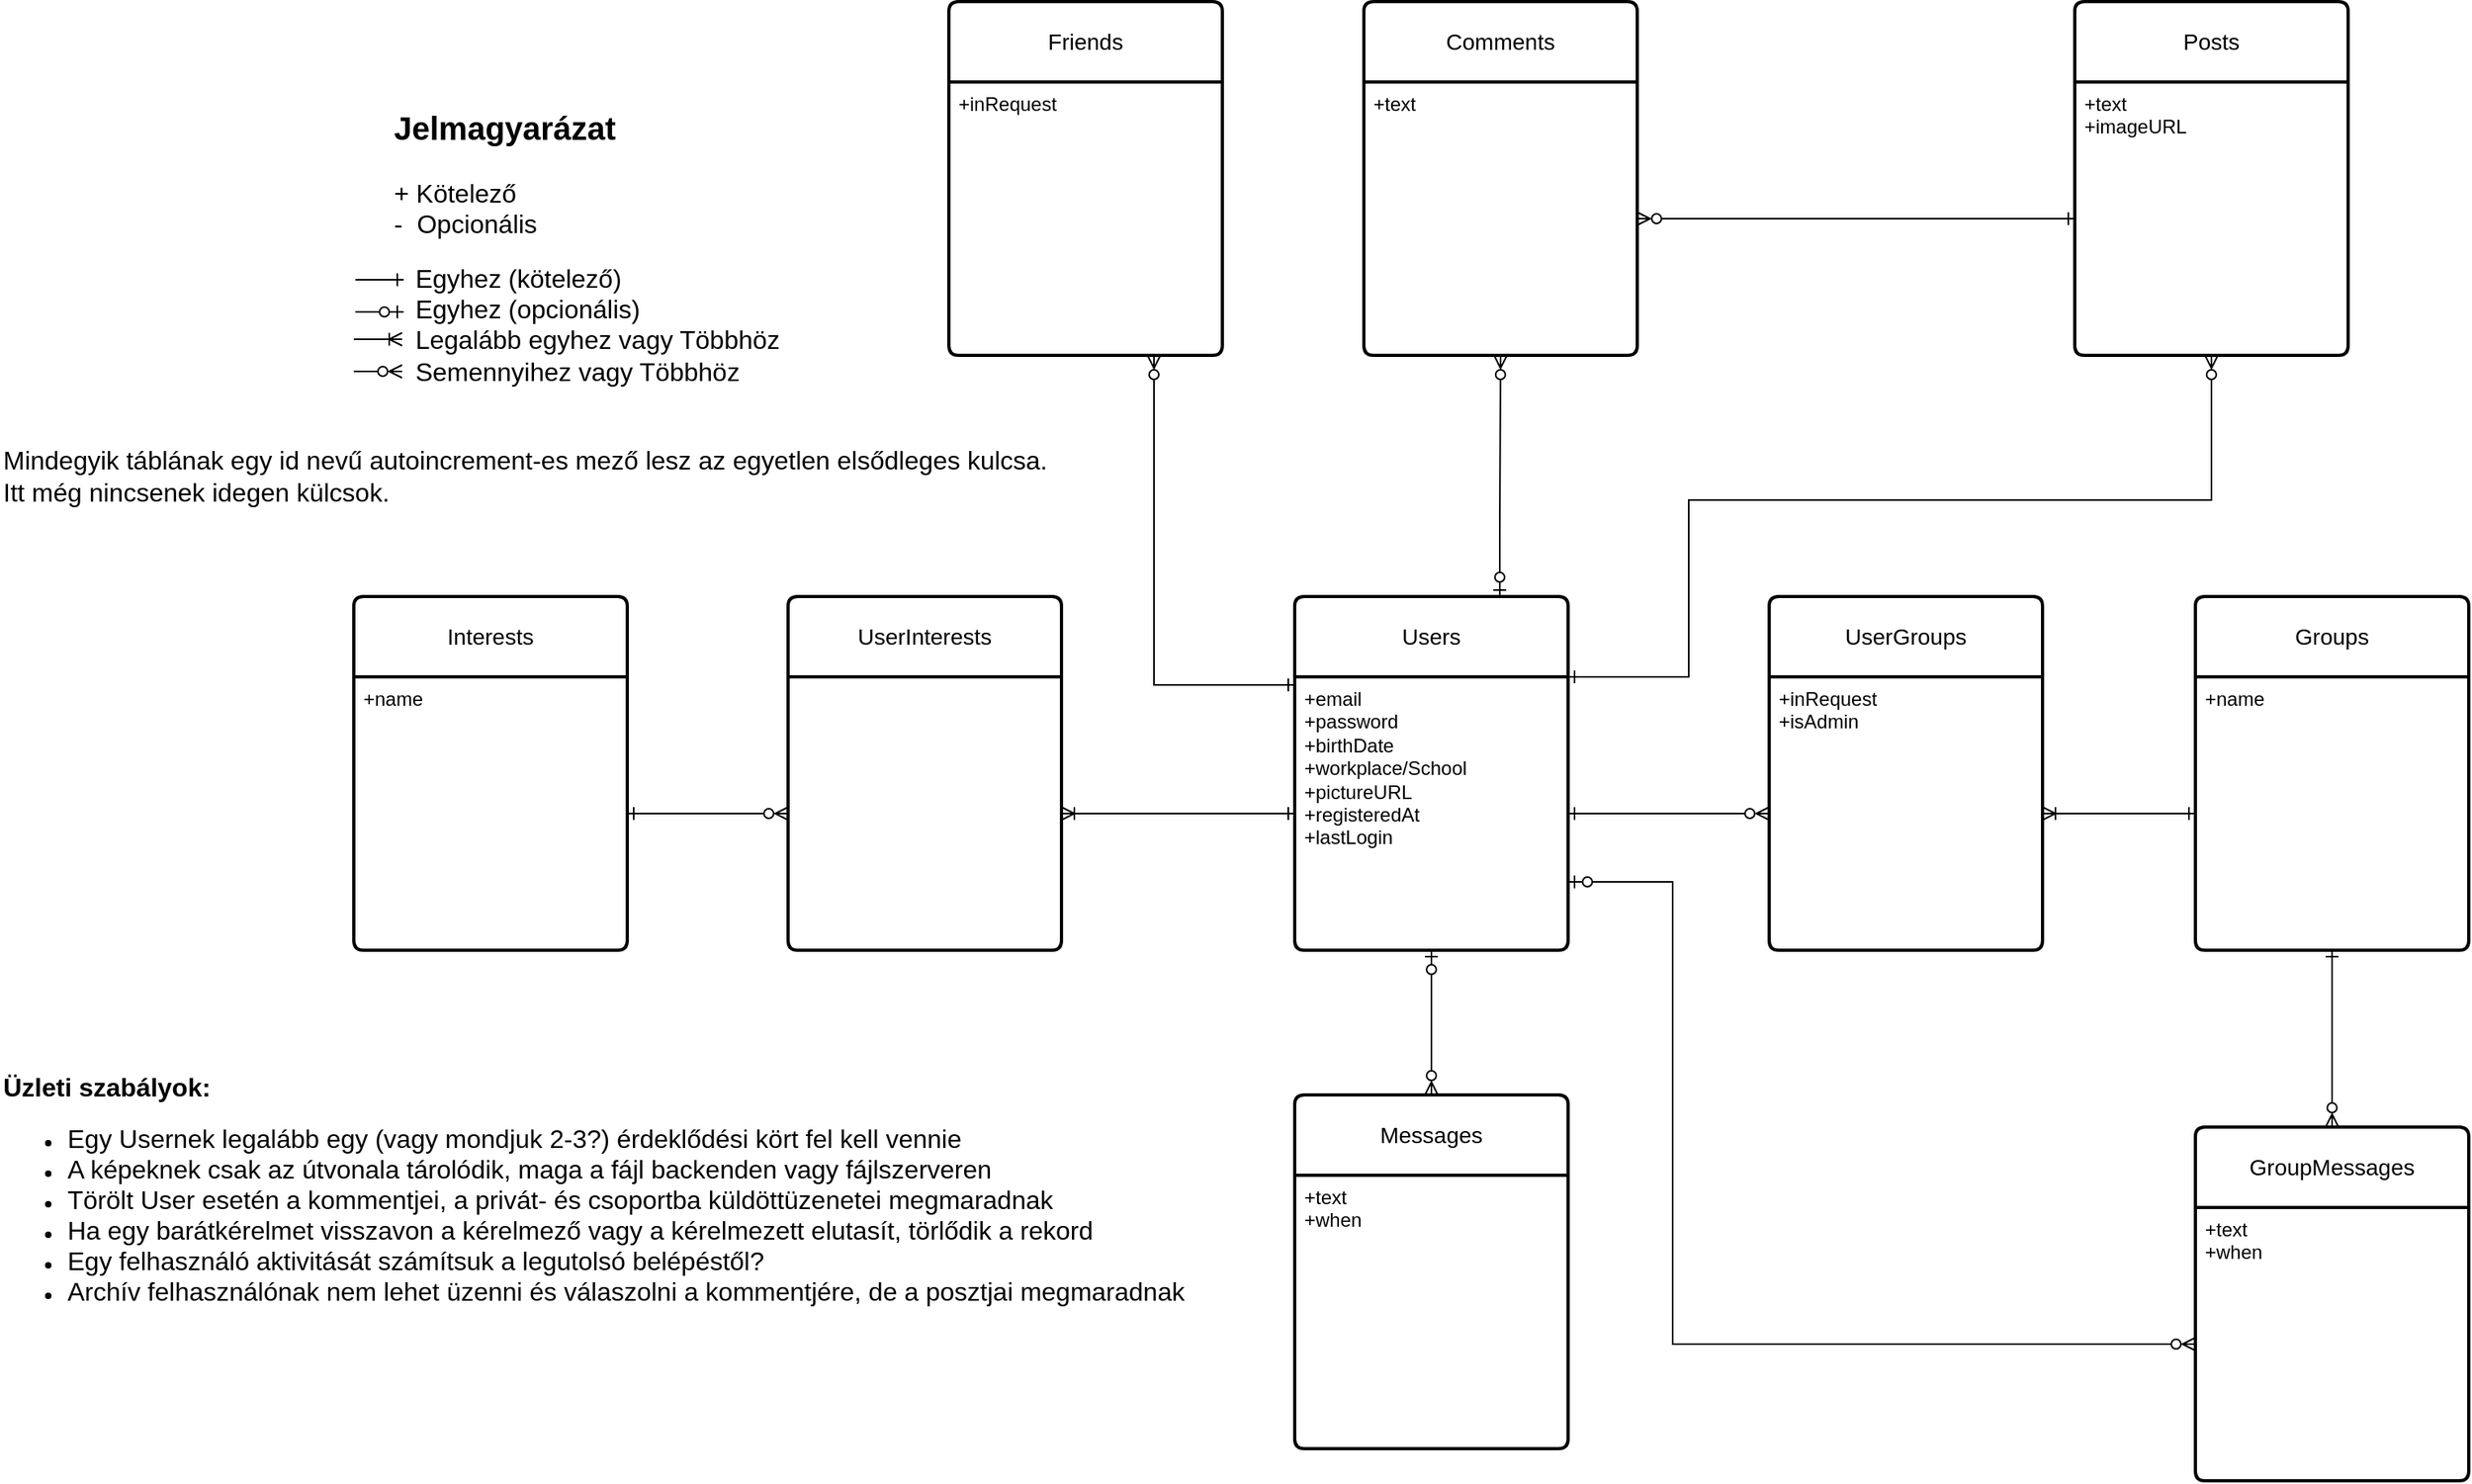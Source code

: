 <mxfile version="26.0.16">
  <diagram name="Page-1" id="oT31sWGPtNYfXmp9Y-5n">
    <mxGraphModel dx="1050" dy="671" grid="1" gridSize="10" guides="1" tooltips="1" connect="1" arrows="1" fold="1" page="1" pageScale="1" pageWidth="2339" pageHeight="3300" math="0" shadow="0">
      <root>
        <mxCell id="0" />
        <mxCell id="1" parent="0" />
        <mxCell id="cMFdGNPmEgqyX-TFYU6J-50" style="edgeStyle=orthogonalEdgeStyle;rounded=0;orthogonalLoop=1;jettySize=auto;html=1;entryX=0.5;entryY=1;entryDx=0;entryDy=0;endArrow=ERzeroToMany;endFill=0;startArrow=ERzeroToOne;startFill=0;exitX=0.75;exitY=0;exitDx=0;exitDy=0;" parent="1" source="cMFdGNPmEgqyX-TFYU6J-1" target="cMFdGNPmEgqyX-TFYU6J-48" edge="1">
          <mxGeometry relative="1" as="geometry">
            <Array as="points">
              <mxPoint x="1113" y="510" />
              <mxPoint x="1113" y="510" />
              <mxPoint x="1113" y="400" />
            </Array>
            <mxPoint x="1115" y="530" as="sourcePoint" />
          </mxGeometry>
        </mxCell>
        <mxCell id="cMFdGNPmEgqyX-TFYU6J-1" value="Users" style="swimlane;childLayout=stackLayout;horizontal=1;startSize=50;horizontalStack=0;rounded=1;fontSize=14;fontStyle=0;strokeWidth=2;resizeParent=0;resizeLast=1;shadow=0;dashed=0;align=center;arcSize=4;whiteSpace=wrap;html=1;" parent="1" vertex="1">
          <mxGeometry x="985" y="550" width="170" height="220" as="geometry" />
        </mxCell>
        <mxCell id="cMFdGNPmEgqyX-TFYU6J-2" value="&lt;div&gt;+email&lt;/div&gt;&lt;div&gt;+password&lt;/div&gt;&lt;div&gt;+birthDate&lt;/div&gt;&lt;div&gt;+workplace/School&lt;/div&gt;&lt;div&gt;+pictureURL&lt;/div&gt;&lt;div&gt;+registeredAt&lt;/div&gt;&lt;div&gt;+lastLogin&lt;/div&gt;" style="align=left;strokeColor=none;fillColor=none;spacingLeft=4;fontSize=12;verticalAlign=top;resizable=0;rotatable=0;part=1;html=1;" parent="cMFdGNPmEgqyX-TFYU6J-1" vertex="1">
          <mxGeometry y="50" width="170" height="170" as="geometry" />
        </mxCell>
        <mxCell id="cMFdGNPmEgqyX-TFYU6J-3" value="&lt;b&gt;&lt;font style=&quot;font-size: 20px;&quot;&gt;Jelmagyarázat&lt;/font&gt;&lt;/b&gt;&lt;div&gt;&lt;div&gt;&lt;font style=&quot;font-size: 16px;&quot;&gt;&lt;br&gt;&lt;/font&gt;&lt;/div&gt;&lt;div&gt;&lt;font style=&quot;font-size: 16px;&quot;&gt;+ Kötelező&lt;/font&gt;&lt;/div&gt;&lt;div&gt;&lt;font style=&quot;font-size: 16px;&quot;&gt;-&amp;nbsp; Opcionális&lt;/font&gt;&lt;/div&gt;&lt;/div&gt;&lt;div&gt;&lt;br&gt;&lt;/div&gt;&lt;div&gt;&lt;font style=&quot;font-size: 16px;&quot;&gt;&amp;nbsp; &amp;nbsp;Egyhez (kötelező)&lt;/font&gt;&lt;/div&gt;&lt;div&gt;&lt;font style=&quot;font-size: 16px;&quot;&gt;&amp;nbsp; &amp;nbsp;Egyhez (opcionális)&lt;/font&gt;&lt;/div&gt;&lt;div&gt;&lt;font style=&quot;font-size: 16px;&quot;&gt;&amp;nbsp; &amp;nbsp;Legalább egyhez vagy Többhöz&lt;/font&gt;&lt;/div&gt;&lt;div&gt;&lt;font style=&quot;font-size: 16px;&quot;&gt;&amp;nbsp; &amp;nbsp;Semennyihez vagy Többhöz&lt;/font&gt;&lt;/div&gt;" style="text;html=1;align=left;verticalAlign=top;whiteSpace=wrap;rounded=0;" parent="1" vertex="1">
          <mxGeometry x="423" y="240" width="260" height="190" as="geometry" />
        </mxCell>
        <mxCell id="cMFdGNPmEgqyX-TFYU6J-4" value="Interests" style="swimlane;childLayout=stackLayout;horizontal=1;startSize=50;horizontalStack=0;rounded=1;fontSize=14;fontStyle=0;strokeWidth=2;resizeParent=0;resizeLast=1;shadow=0;dashed=0;align=center;arcSize=4;whiteSpace=wrap;html=1;" parent="1" vertex="1">
          <mxGeometry x="400" y="550" width="170" height="220" as="geometry" />
        </mxCell>
        <mxCell id="cMFdGNPmEgqyX-TFYU6J-5" value="&lt;div&gt;&lt;span style=&quot;background-color: transparent; color: light-dark(rgb(0, 0, 0), rgb(255, 255, 255));&quot;&gt;+name&lt;/span&gt;&lt;/div&gt;" style="align=left;strokeColor=none;fillColor=none;spacingLeft=4;fontSize=12;verticalAlign=top;resizable=0;rotatable=0;part=1;html=1;" parent="cMFdGNPmEgqyX-TFYU6J-4" vertex="1">
          <mxGeometry y="50" width="170" height="170" as="geometry" />
        </mxCell>
        <mxCell id="cMFdGNPmEgqyX-TFYU6J-8" value="Groups" style="swimlane;childLayout=stackLayout;horizontal=1;startSize=50;horizontalStack=0;rounded=1;fontSize=14;fontStyle=0;strokeWidth=2;resizeParent=0;resizeLast=1;shadow=0;dashed=0;align=center;arcSize=4;whiteSpace=wrap;html=1;" parent="1" vertex="1">
          <mxGeometry x="1545" y="550" width="170" height="220" as="geometry" />
        </mxCell>
        <mxCell id="cMFdGNPmEgqyX-TFYU6J-9" value="&lt;div&gt;+name&lt;/div&gt;" style="align=left;strokeColor=none;fillColor=none;spacingLeft=4;fontSize=12;verticalAlign=top;resizable=0;rotatable=0;part=1;html=1;" parent="cMFdGNPmEgqyX-TFYU6J-8" vertex="1">
          <mxGeometry y="50" width="170" height="170" as="geometry" />
        </mxCell>
        <mxCell id="cMFdGNPmEgqyX-TFYU6J-10" value="UserInterests" style="swimlane;childLayout=stackLayout;horizontal=1;startSize=50;horizontalStack=0;rounded=1;fontSize=14;fontStyle=0;strokeWidth=2;resizeParent=0;resizeLast=1;shadow=0;dashed=0;align=center;arcSize=4;whiteSpace=wrap;html=1;" parent="1" vertex="1">
          <mxGeometry x="670" y="550" width="170" height="220" as="geometry" />
        </mxCell>
        <mxCell id="4mh4LBJBygJEmKizw9Rb-2" value="&amp;nbsp;" style="align=left;strokeColor=none;fillColor=none;spacingLeft=4;fontSize=12;verticalAlign=top;resizable=0;rotatable=0;part=1;html=1;" parent="cMFdGNPmEgqyX-TFYU6J-10" vertex="1">
          <mxGeometry y="50" width="170" height="170" as="geometry" />
        </mxCell>
        <mxCell id="cMFdGNPmEgqyX-TFYU6J-12" style="edgeStyle=orthogonalEdgeStyle;rounded=0;orthogonalLoop=1;jettySize=auto;html=1;exitX=1;exitY=0.5;exitDx=0;exitDy=0;endArrow=ERzeroToMany;endFill=0;startArrow=ERone;startFill=0;entryX=0;entryY=0.5;entryDx=0;entryDy=0;" parent="1" source="cMFdGNPmEgqyX-TFYU6J-5" target="4mh4LBJBygJEmKizw9Rb-2" edge="1">
          <mxGeometry relative="1" as="geometry">
            <mxPoint x="650" y="720" as="targetPoint" />
          </mxGeometry>
        </mxCell>
        <mxCell id="cMFdGNPmEgqyX-TFYU6J-13" style="edgeStyle=orthogonalEdgeStyle;rounded=0;orthogonalLoop=1;jettySize=auto;html=1;entryX=0;entryY=0.5;entryDx=0;entryDy=0;endArrow=ERone;endFill=0;startArrow=ERoneToMany;startFill=0;exitX=1;exitY=0.5;exitDx=0;exitDy=0;" parent="1" source="4mh4LBJBygJEmKizw9Rb-2" target="cMFdGNPmEgqyX-TFYU6J-2" edge="1">
          <mxGeometry relative="1" as="geometry">
            <mxPoint x="830" y="700" as="sourcePoint" />
          </mxGeometry>
        </mxCell>
        <mxCell id="cMFdGNPmEgqyX-TFYU6J-14" value="UserGroups" style="swimlane;childLayout=stackLayout;horizontal=1;startSize=50;horizontalStack=0;rounded=1;fontSize=14;fontStyle=0;strokeWidth=2;resizeParent=0;resizeLast=1;shadow=0;dashed=0;align=center;arcSize=4;whiteSpace=wrap;html=1;" parent="1" vertex="1">
          <mxGeometry x="1280" y="550" width="170" height="220" as="geometry" />
        </mxCell>
        <mxCell id="cMFdGNPmEgqyX-TFYU6J-15" value="&lt;div&gt;&lt;span style=&quot;background-color: transparent; color: light-dark(rgb(0, 0, 0), rgb(255, 255, 255));&quot;&gt;+inRequest&lt;/span&gt;&lt;/div&gt;&lt;div&gt;+isAdmin&lt;/div&gt;" style="align=left;strokeColor=none;fillColor=none;spacingLeft=4;fontSize=12;verticalAlign=top;resizable=0;rotatable=0;part=1;html=1;" parent="cMFdGNPmEgqyX-TFYU6J-14" vertex="1">
          <mxGeometry y="50" width="170" height="170" as="geometry" />
        </mxCell>
        <mxCell id="cMFdGNPmEgqyX-TFYU6J-16" style="edgeStyle=orthogonalEdgeStyle;rounded=0;orthogonalLoop=1;jettySize=auto;html=1;exitX=1;exitY=0.5;exitDx=0;exitDy=0;entryX=0;entryY=0.5;entryDx=0;entryDy=0;endArrow=ERzeroToMany;endFill=0;startArrow=ERone;startFill=0;" parent="1" source="cMFdGNPmEgqyX-TFYU6J-2" target="cMFdGNPmEgqyX-TFYU6J-15" edge="1">
          <mxGeometry relative="1" as="geometry" />
        </mxCell>
        <mxCell id="cMFdGNPmEgqyX-TFYU6J-17" style="edgeStyle=orthogonalEdgeStyle;rounded=0;orthogonalLoop=1;jettySize=auto;html=1;exitX=1;exitY=0.5;exitDx=0;exitDy=0;entryX=0;entryY=0.5;entryDx=0;entryDy=0;endArrow=ERone;endFill=0;startArrow=ERoneToMany;startFill=0;" parent="1" source="cMFdGNPmEgqyX-TFYU6J-15" target="cMFdGNPmEgqyX-TFYU6J-9" edge="1">
          <mxGeometry relative="1" as="geometry" />
        </mxCell>
        <mxCell id="cMFdGNPmEgqyX-TFYU6J-18" value="Messages" style="swimlane;childLayout=stackLayout;horizontal=1;startSize=50;horizontalStack=0;rounded=1;fontSize=14;fontStyle=0;strokeWidth=2;resizeParent=0;resizeLast=1;shadow=0;dashed=0;align=center;arcSize=4;whiteSpace=wrap;html=1;" parent="1" vertex="1">
          <mxGeometry x="985" y="860" width="170" height="220" as="geometry" />
        </mxCell>
        <mxCell id="cMFdGNPmEgqyX-TFYU6J-19" value="&lt;div&gt;&lt;span style=&quot;background-color: transparent; color: light-dark(rgb(0, 0, 0), rgb(255, 255, 255));&quot;&gt;+text&lt;/span&gt;&lt;/div&gt;&lt;div&gt;+when&lt;/div&gt;" style="align=left;strokeColor=none;fillColor=none;spacingLeft=4;fontSize=12;verticalAlign=top;resizable=0;rotatable=0;part=1;html=1;" parent="cMFdGNPmEgqyX-TFYU6J-18" vertex="1">
          <mxGeometry y="50" width="170" height="170" as="geometry" />
        </mxCell>
        <mxCell id="cMFdGNPmEgqyX-TFYU6J-21" style="edgeStyle=orthogonalEdgeStyle;rounded=0;orthogonalLoop=1;jettySize=auto;html=1;exitX=0.5;exitY=1;exitDx=0;exitDy=0;entryX=0.5;entryY=0;entryDx=0;entryDy=0;endArrow=ERzeroToMany;endFill=0;startArrow=ERzeroToOne;startFill=0;" parent="1" source="cMFdGNPmEgqyX-TFYU6J-2" target="cMFdGNPmEgqyX-TFYU6J-18" edge="1">
          <mxGeometry relative="1" as="geometry" />
        </mxCell>
        <mxCell id="cMFdGNPmEgqyX-TFYU6J-25" style="edgeStyle=orthogonalEdgeStyle;rounded=0;orthogonalLoop=1;jettySize=auto;html=1;entryX=0;entryY=0.25;entryDx=0;entryDy=0;endArrow=ERone;endFill=0;startArrow=ERzeroToMany;startFill=0;exitX=0.75;exitY=1;exitDx=0;exitDy=0;" parent="1" source="AOvrZORdw_qy19HnHVtG-3" target="cMFdGNPmEgqyX-TFYU6J-1" edge="1">
          <mxGeometry relative="1" as="geometry">
            <Array as="points">
              <mxPoint x="898" y="605" />
            </Array>
            <mxPoint x="940" y="470" as="sourcePoint" />
          </mxGeometry>
        </mxCell>
        <mxCell id="cMFdGNPmEgqyX-TFYU6J-26" value="Friends" style="swimlane;childLayout=stackLayout;horizontal=1;startSize=50;horizontalStack=0;rounded=1;fontSize=14;fontStyle=0;strokeWidth=2;resizeParent=0;resizeLast=1;shadow=0;dashed=0;align=center;arcSize=4;whiteSpace=wrap;html=1;" parent="1" vertex="1">
          <mxGeometry x="770" y="180" width="170" height="220" as="geometry" />
        </mxCell>
        <mxCell id="AOvrZORdw_qy19HnHVtG-3" value="&lt;div&gt;&lt;span style=&quot;background-color: transparent; color: light-dark(rgb(0, 0, 0), rgb(255, 255, 255));&quot;&gt;+inRequest&lt;/span&gt;&lt;/div&gt;" style="align=left;strokeColor=none;fillColor=none;spacingLeft=4;fontSize=12;verticalAlign=top;resizable=0;rotatable=0;part=1;html=1;" parent="cMFdGNPmEgqyX-TFYU6J-26" vertex="1">
          <mxGeometry y="50" width="170" height="170" as="geometry" />
        </mxCell>
        <mxCell id="cMFdGNPmEgqyX-TFYU6J-29" value="GroupMessages" style="swimlane;childLayout=stackLayout;horizontal=1;startSize=50;horizontalStack=0;rounded=1;fontSize=14;fontStyle=0;strokeWidth=2;resizeParent=0;resizeLast=1;shadow=0;dashed=0;align=center;arcSize=4;whiteSpace=wrap;html=1;" parent="1" vertex="1">
          <mxGeometry x="1545" y="880" width="170" height="220" as="geometry" />
        </mxCell>
        <mxCell id="cMFdGNPmEgqyX-TFYU6J-30" value="&lt;div&gt;+text&lt;/div&gt;&lt;div&gt;+when&lt;/div&gt;" style="align=left;strokeColor=none;fillColor=none;spacingLeft=4;fontSize=12;verticalAlign=top;resizable=0;rotatable=0;part=1;html=1;" parent="cMFdGNPmEgqyX-TFYU6J-29" vertex="1">
          <mxGeometry y="50" width="170" height="170" as="geometry" />
        </mxCell>
        <mxCell id="cMFdGNPmEgqyX-TFYU6J-31" style="edgeStyle=orthogonalEdgeStyle;rounded=0;orthogonalLoop=1;jettySize=auto;html=1;exitX=0.5;exitY=1;exitDx=0;exitDy=0;endArrow=ERzeroToMany;endFill=0;startArrow=ERone;startFill=0;entryX=0.5;entryY=0;entryDx=0;entryDy=0;" parent="1" source="cMFdGNPmEgqyX-TFYU6J-9" target="cMFdGNPmEgqyX-TFYU6J-29" edge="1">
          <mxGeometry relative="1" as="geometry">
            <mxPoint x="1705" y="920" as="targetPoint" />
          </mxGeometry>
        </mxCell>
        <mxCell id="cMFdGNPmEgqyX-TFYU6J-36" value="Posts" style="swimlane;childLayout=stackLayout;horizontal=1;startSize=50;horizontalStack=0;rounded=1;fontSize=14;fontStyle=0;strokeWidth=2;resizeParent=0;resizeLast=1;shadow=0;dashed=0;align=center;arcSize=4;whiteSpace=wrap;html=1;" parent="1" vertex="1">
          <mxGeometry x="1470" y="180" width="170" height="220" as="geometry" />
        </mxCell>
        <mxCell id="cMFdGNPmEgqyX-TFYU6J-37" value="&lt;div&gt;+text&lt;/div&gt;&lt;div&gt;+imageURL&lt;/div&gt;" style="align=left;strokeColor=none;fillColor=none;spacingLeft=4;fontSize=12;verticalAlign=top;resizable=0;rotatable=0;part=1;html=1;" parent="cMFdGNPmEgqyX-TFYU6J-36" vertex="1">
          <mxGeometry y="50" width="170" height="170" as="geometry" />
        </mxCell>
        <mxCell id="cMFdGNPmEgqyX-TFYU6J-44" style="edgeStyle=orthogonalEdgeStyle;rounded=0;orthogonalLoop=1;jettySize=auto;html=1;exitX=1;exitY=0;exitDx=0;exitDy=0;entryX=0.5;entryY=1;entryDx=0;entryDy=0;endArrow=ERzeroToMany;endFill=0;startArrow=ERone;startFill=0;" parent="1" source="cMFdGNPmEgqyX-TFYU6J-2" target="cMFdGNPmEgqyX-TFYU6J-37" edge="1">
          <mxGeometry relative="1" as="geometry">
            <Array as="points">
              <mxPoint x="1230" y="600" />
              <mxPoint x="1230" y="490" />
              <mxPoint x="1555" y="490" />
            </Array>
          </mxGeometry>
        </mxCell>
        <mxCell id="cMFdGNPmEgqyX-TFYU6J-47" value="Comments" style="swimlane;childLayout=stackLayout;horizontal=1;startSize=50;horizontalStack=0;rounded=1;fontSize=14;fontStyle=0;strokeWidth=2;resizeParent=0;resizeLast=1;shadow=0;dashed=0;align=center;arcSize=4;whiteSpace=wrap;html=1;" parent="1" vertex="1">
          <mxGeometry x="1028" y="180" width="170" height="220" as="geometry" />
        </mxCell>
        <mxCell id="cMFdGNPmEgqyX-TFYU6J-48" value="&lt;div&gt;&lt;span style=&quot;background-color: transparent; color: light-dark(rgb(0, 0, 0), rgb(255, 255, 255));&quot;&gt;+text&lt;/span&gt;&lt;/div&gt;" style="align=left;strokeColor=none;fillColor=none;spacingLeft=4;fontSize=12;verticalAlign=top;resizable=0;rotatable=0;part=1;html=1;" parent="cMFdGNPmEgqyX-TFYU6J-47" vertex="1">
          <mxGeometry y="50" width="170" height="170" as="geometry" />
        </mxCell>
        <mxCell id="cMFdGNPmEgqyX-TFYU6J-49" style="edgeStyle=orthogonalEdgeStyle;rounded=0;orthogonalLoop=1;jettySize=auto;html=1;exitX=1;exitY=0.5;exitDx=0;exitDy=0;entryX=0;entryY=0.5;entryDx=0;entryDy=0;endArrow=ERone;endFill=0;startArrow=ERzeroToMany;startFill=0;" parent="1" source="cMFdGNPmEgqyX-TFYU6J-48" target="cMFdGNPmEgqyX-TFYU6J-37" edge="1">
          <mxGeometry relative="1" as="geometry" />
        </mxCell>
        <mxCell id="4mh4LBJBygJEmKizw9Rb-1" style="edgeStyle=orthogonalEdgeStyle;rounded=0;orthogonalLoop=1;jettySize=auto;html=1;exitX=1;exitY=0.75;exitDx=0;exitDy=0;entryX=0;entryY=0.5;entryDx=0;entryDy=0;startArrow=ERzeroToOne;startFill=0;endArrow=ERzeroToMany;endFill=0;" parent="1" source="cMFdGNPmEgqyX-TFYU6J-2" target="cMFdGNPmEgqyX-TFYU6J-30" edge="1">
          <mxGeometry relative="1" as="geometry">
            <mxPoint x="1255" y="1170" as="targetPoint" />
            <Array as="points">
              <mxPoint x="1220" y="727" />
              <mxPoint x="1220" y="1015" />
            </Array>
          </mxGeometry>
        </mxCell>
        <mxCell id="4mh4LBJBygJEmKizw9Rb-5" value="&lt;b&gt;&lt;font style=&quot;font-size: 16px;&quot;&gt;Üzleti szabályok:&lt;/font&gt;&lt;/b&gt;&lt;div style=&quot;&quot;&gt;&lt;ul&gt;&lt;li style=&quot;&quot;&gt;&lt;font style=&quot;font-size: 16px;&quot;&gt;Egy Usernek legalább egy (vagy mondjuk 2-3?) érdeklődési kört fel kell vennie&lt;/font&gt;&lt;/li&gt;&lt;li style=&quot;&quot;&gt;&lt;font style=&quot;font-size: 16px;&quot;&gt;A képeknek csak az útvonala tárolódik, maga a fájl backenden vagy fájlszerveren&lt;/font&gt;&lt;/li&gt;&lt;li style=&quot;&quot;&gt;&lt;font style=&quot;font-size: 16px;&quot;&gt;Törölt User esetén a kommentjei, a privát- és csoportba küldöttüzenetei megmaradnak&lt;/font&gt;&lt;/li&gt;&lt;li style=&quot;&quot;&gt;&lt;font style=&quot;font-size: 16px;&quot;&gt;Ha egy barátkérelmet visszavon a kérelmező vagy a kérelmezett elutasít, törlődik a rekord&lt;/font&gt;&lt;/li&gt;&lt;li style=&quot;&quot;&gt;&lt;font style=&quot;font-size: 16px;&quot;&gt;Egy felhasználó aktivitását számítsuk a legutolsó belépéstől?&lt;/font&gt;&lt;/li&gt;&lt;li style=&quot;&quot;&gt;&lt;span style=&quot;font-size: 16px;&quot;&gt;Archív felhasználónak nem lehet üzenni és válaszolni a kommentjére, de a posztjai megmaradnak&lt;/span&gt;&lt;/li&gt;&lt;/ul&gt;&lt;/div&gt;" style="text;html=1;align=left;verticalAlign=middle;resizable=0;points=[];autosize=1;strokeColor=none;fillColor=none;glass=0;" parent="1" vertex="1">
          <mxGeometry x="180" y="840" width="760" height="170" as="geometry" />
        </mxCell>
        <mxCell id="4mh4LBJBygJEmKizw9Rb-6" style="edgeStyle=orthogonalEdgeStyle;rounded=0;orthogonalLoop=1;jettySize=auto;html=1;endArrow=ERone;endFill=0;startArrow=none;startFill=0;entryX=0;entryY=0.5;entryDx=0;entryDy=0;" parent="1" edge="1">
          <mxGeometry relative="1" as="geometry">
            <mxPoint x="431" y="353" as="targetPoint" />
            <mxPoint x="401" y="353" as="sourcePoint" />
          </mxGeometry>
        </mxCell>
        <mxCell id="4mh4LBJBygJEmKizw9Rb-7" style="edgeStyle=orthogonalEdgeStyle;rounded=0;orthogonalLoop=1;jettySize=auto;html=1;endArrow=ERzeroToOne;endFill=0;startArrow=none;startFill=0;entryX=0;entryY=0.5;entryDx=0;entryDy=0;" parent="1" edge="1">
          <mxGeometry relative="1" as="geometry">
            <mxPoint x="431" y="373" as="targetPoint" />
            <mxPoint x="401" y="373" as="sourcePoint" />
          </mxGeometry>
        </mxCell>
        <mxCell id="4mh4LBJBygJEmKizw9Rb-8" style="edgeStyle=orthogonalEdgeStyle;rounded=0;orthogonalLoop=1;jettySize=auto;html=1;endArrow=ERoneToMany;endFill=0;startArrow=none;startFill=0;entryX=0;entryY=0.5;entryDx=0;entryDy=0;" parent="1" edge="1">
          <mxGeometry relative="1" as="geometry">
            <mxPoint x="430" y="390" as="targetPoint" />
            <mxPoint x="400" y="390" as="sourcePoint" />
          </mxGeometry>
        </mxCell>
        <mxCell id="4mh4LBJBygJEmKizw9Rb-9" style="edgeStyle=orthogonalEdgeStyle;rounded=0;orthogonalLoop=1;jettySize=auto;html=1;endArrow=ERzeroToMany;endFill=0;startArrow=none;startFill=0;entryX=0;entryY=0.5;entryDx=0;entryDy=0;" parent="1" edge="1">
          <mxGeometry relative="1" as="geometry">
            <mxPoint x="430" y="410" as="targetPoint" />
            <mxPoint x="400" y="410" as="sourcePoint" />
          </mxGeometry>
        </mxCell>
        <mxCell id="hJxzduyfURmjRgCy8o25-1" value="&lt;div&gt;Mindegyik táblának egy id nevű autoincrement-es mező lesz az egyetlen elsődleges kulcsa.&lt;/div&gt;Itt még nincsenek idegen külcsok." style="text;html=1;align=left;verticalAlign=middle;resizable=0;points=[];autosize=1;strokeColor=none;fillColor=none;fontSize=16;" vertex="1" parent="1">
          <mxGeometry x="180" y="450" width="670" height="50" as="geometry" />
        </mxCell>
      </root>
    </mxGraphModel>
  </diagram>
</mxfile>
